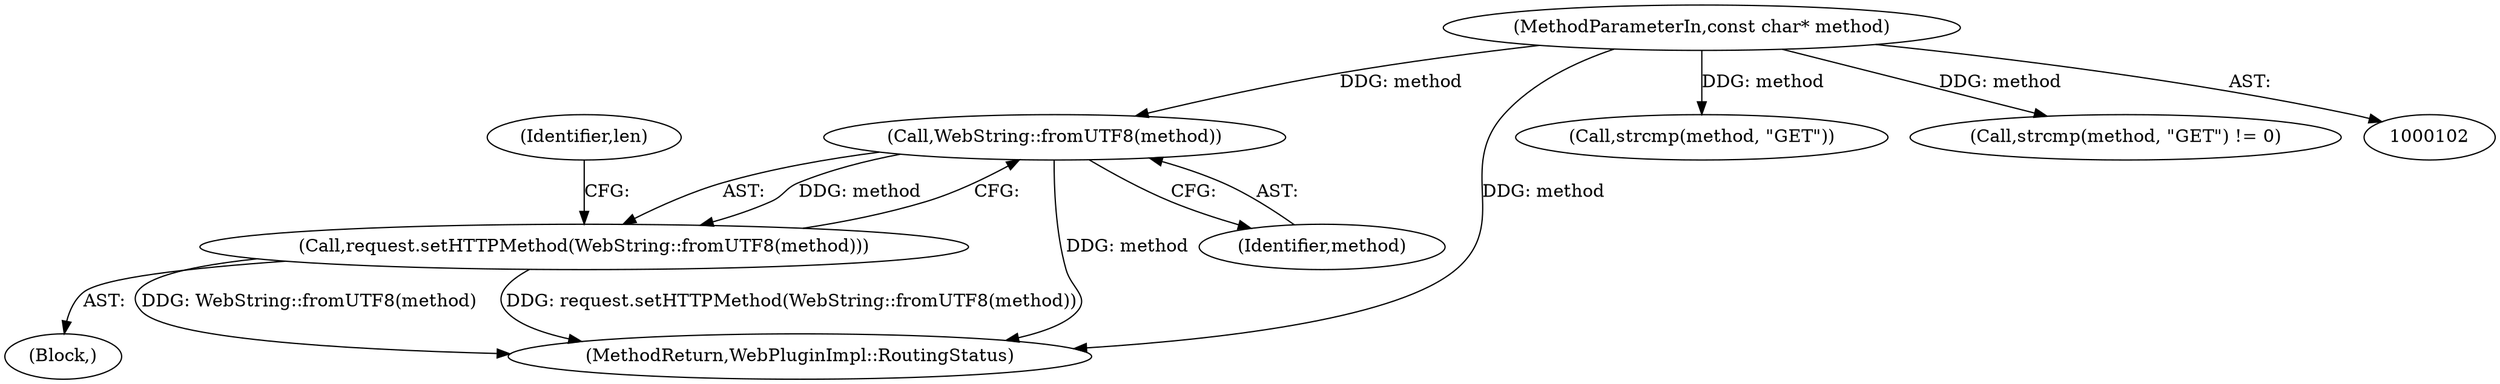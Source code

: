 digraph "0_Chrome_ea3d1d84be3d6f97bf50e76511c9e26af6895533_42@pointer" {
"1000181" [label="(Call,WebString::fromUTF8(method))"];
"1000105" [label="(MethodParameterIn,const char* method)"];
"1000180" [label="(Call,request.setHTTPMethod(WebString::fromUTF8(method)))"];
"1000161" [label="(Call,strcmp(method, \"GET\"))"];
"1000182" [label="(Identifier,method)"];
"1000180" [label="(Call,request.setHTTPMethod(WebString::fromUTF8(method)))"];
"1000160" [label="(Call,strcmp(method, \"GET\") != 0)"];
"1000111" [label="(Block,)"];
"1000105" [label="(MethodParameterIn,const char* method)"];
"1000181" [label="(Call,WebString::fromUTF8(method))"];
"1000185" [label="(Identifier,len)"];
"1000210" [label="(MethodReturn,WebPluginImpl::RoutingStatus)"];
"1000181" -> "1000180"  [label="AST: "];
"1000181" -> "1000182"  [label="CFG: "];
"1000182" -> "1000181"  [label="AST: "];
"1000180" -> "1000181"  [label="CFG: "];
"1000181" -> "1000210"  [label="DDG: method"];
"1000181" -> "1000180"  [label="DDG: method"];
"1000105" -> "1000181"  [label="DDG: method"];
"1000105" -> "1000102"  [label="AST: "];
"1000105" -> "1000210"  [label="DDG: method"];
"1000105" -> "1000160"  [label="DDG: method"];
"1000105" -> "1000161"  [label="DDG: method"];
"1000180" -> "1000111"  [label="AST: "];
"1000185" -> "1000180"  [label="CFG: "];
"1000180" -> "1000210"  [label="DDG: WebString::fromUTF8(method)"];
"1000180" -> "1000210"  [label="DDG: request.setHTTPMethod(WebString::fromUTF8(method))"];
}
